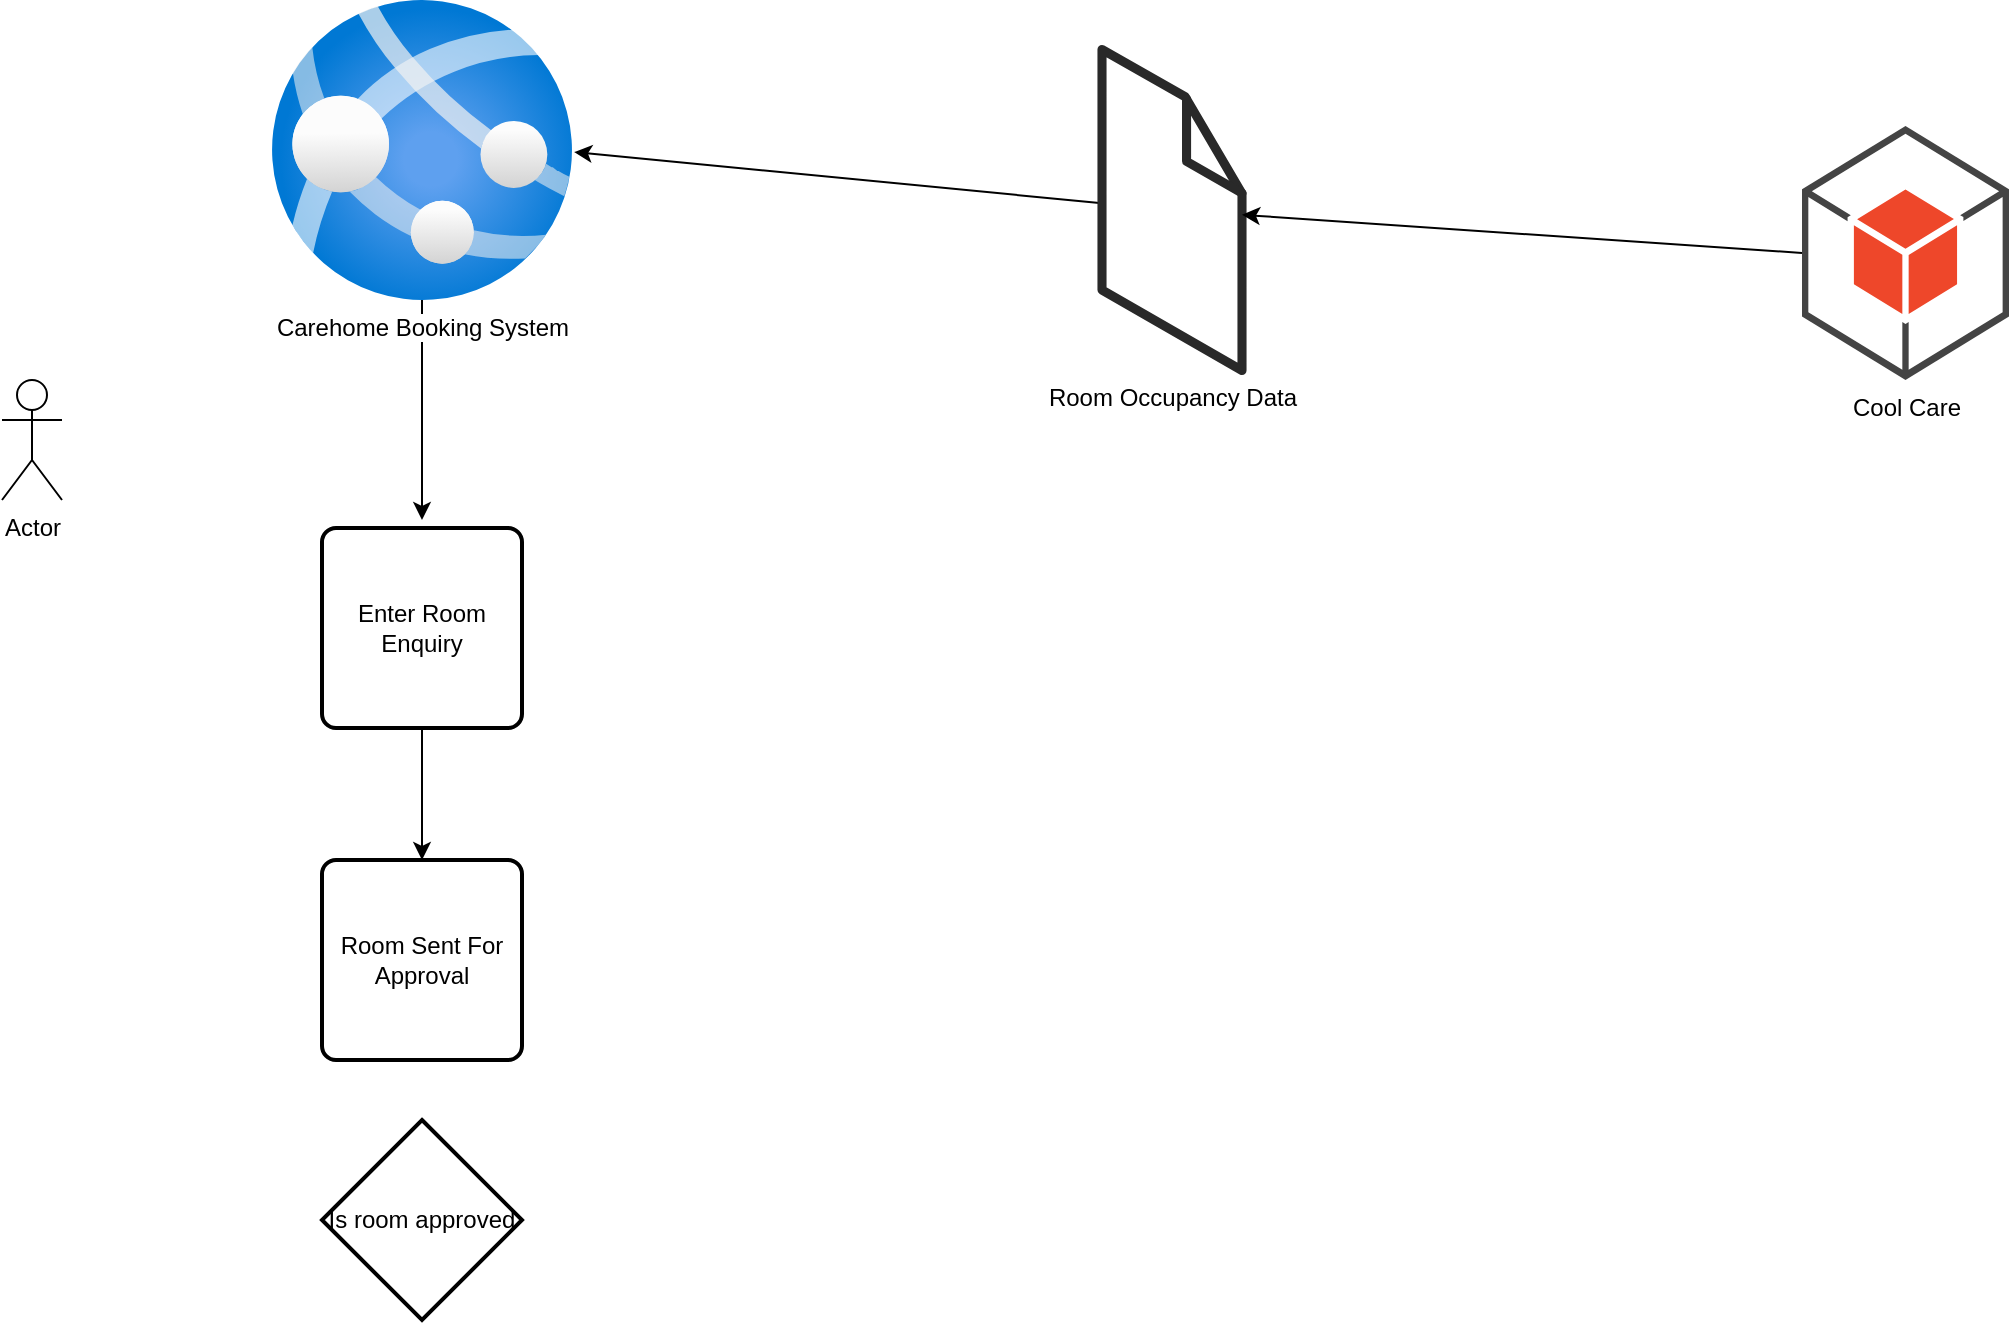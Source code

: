 <mxfile version="15.7.3" type="github">
  <diagram id="77WByTKQZ4WkWj-xMHBO" name="Page-1">
    <mxGraphModel dx="1422" dy="798" grid="1" gridSize="10" guides="1" tooltips="1" connect="1" arrows="1" fold="1" page="1" pageScale="1" pageWidth="1169" pageHeight="827" math="0" shadow="0">
      <root>
        <mxCell id="0" />
        <mxCell id="1" parent="0" />
        <mxCell id="v8vQNI5UJA072UsTiCtU-11" style="edgeStyle=none;rounded=0;orthogonalLoop=1;jettySize=auto;html=1;" edge="1" parent="1" source="v8vQNI5UJA072UsTiCtU-1">
          <mxGeometry relative="1" as="geometry">
            <mxPoint x="260" y="360" as="targetPoint" />
            <Array as="points">
              <mxPoint x="260" y="330" />
            </Array>
          </mxGeometry>
        </mxCell>
        <mxCell id="v8vQNI5UJA072UsTiCtU-1" value="Carehome Booking System" style="aspect=fixed;html=1;points=[];align=center;image;fontSize=12;image=img/lib/azure2/app_services/App_Services.svg;" vertex="1" parent="1">
          <mxGeometry x="185" y="100" width="150" height="150" as="geometry" />
        </mxCell>
        <mxCell id="v8vQNI5UJA072UsTiCtU-5" style="edgeStyle=none;rounded=0;orthogonalLoop=1;jettySize=auto;html=1;entryX=1.007;entryY=0.507;entryDx=0;entryDy=0;entryPerimeter=0;" edge="1" parent="1" source="v8vQNI5UJA072UsTiCtU-2" target="v8vQNI5UJA072UsTiCtU-1">
          <mxGeometry relative="1" as="geometry" />
        </mxCell>
        <mxCell id="v8vQNI5UJA072UsTiCtU-2" value="Room Occupancy Data" style="verticalLabelPosition=bottom;html=1;verticalAlign=top;strokeWidth=1;align=center;outlineConnect=0;dashed=0;outlineConnect=0;shape=mxgraph.aws3d.file;aspect=fixed;strokeColor=#292929;" vertex="1" parent="1">
          <mxGeometry x="600" y="124.77" width="70" height="160.45" as="geometry" />
        </mxCell>
        <mxCell id="v8vQNI5UJA072UsTiCtU-4" style="edgeStyle=none;rounded=0;orthogonalLoop=1;jettySize=auto;html=1;exitX=0;exitY=0.5;exitDx=0;exitDy=0;exitPerimeter=0;" edge="1" parent="1" source="v8vQNI5UJA072UsTiCtU-3" target="v8vQNI5UJA072UsTiCtU-2">
          <mxGeometry relative="1" as="geometry" />
        </mxCell>
        <mxCell id="v8vQNI5UJA072UsTiCtU-3" value="Cool Care" style="outlineConnect=0;dashed=0;verticalLabelPosition=bottom;verticalAlign=top;align=center;html=1;shape=mxgraph.aws3.android;fillColor=#EE472A;gradientColor=none;" vertex="1" parent="1">
          <mxGeometry x="950" y="163" width="103.5" height="127" as="geometry" />
        </mxCell>
        <mxCell id="v8vQNI5UJA072UsTiCtU-6" value="Actor" style="shape=umlActor;verticalLabelPosition=bottom;verticalAlign=top;html=1;outlineConnect=0;" vertex="1" parent="1">
          <mxGeometry x="50" y="290" width="30" height="60" as="geometry" />
        </mxCell>
        <mxCell id="v8vQNI5UJA072UsTiCtU-13" style="edgeStyle=none;rounded=0;orthogonalLoop=1;jettySize=auto;html=1;entryX=0.5;entryY=0;entryDx=0;entryDy=0;" edge="1" parent="1" source="v8vQNI5UJA072UsTiCtU-10" target="v8vQNI5UJA072UsTiCtU-12">
          <mxGeometry relative="1" as="geometry" />
        </mxCell>
        <mxCell id="v8vQNI5UJA072UsTiCtU-10" value="Enter Room Enquiry" style="rounded=1;whiteSpace=wrap;html=1;absoluteArcSize=1;arcSize=14;strokeWidth=2;" vertex="1" parent="1">
          <mxGeometry x="210" y="364" width="100" height="100" as="geometry" />
        </mxCell>
        <mxCell id="v8vQNI5UJA072UsTiCtU-12" value="Room Sent For Approval" style="rounded=1;whiteSpace=wrap;html=1;absoluteArcSize=1;arcSize=14;strokeWidth=2;" vertex="1" parent="1">
          <mxGeometry x="210" y="530" width="100" height="100" as="geometry" />
        </mxCell>
        <mxCell id="v8vQNI5UJA072UsTiCtU-14" value="Is room approved" style="strokeWidth=2;html=1;shape=mxgraph.flowchart.decision;whiteSpace=wrap;" vertex="1" parent="1">
          <mxGeometry x="210" y="660" width="100" height="100" as="geometry" />
        </mxCell>
      </root>
    </mxGraphModel>
  </diagram>
</mxfile>
